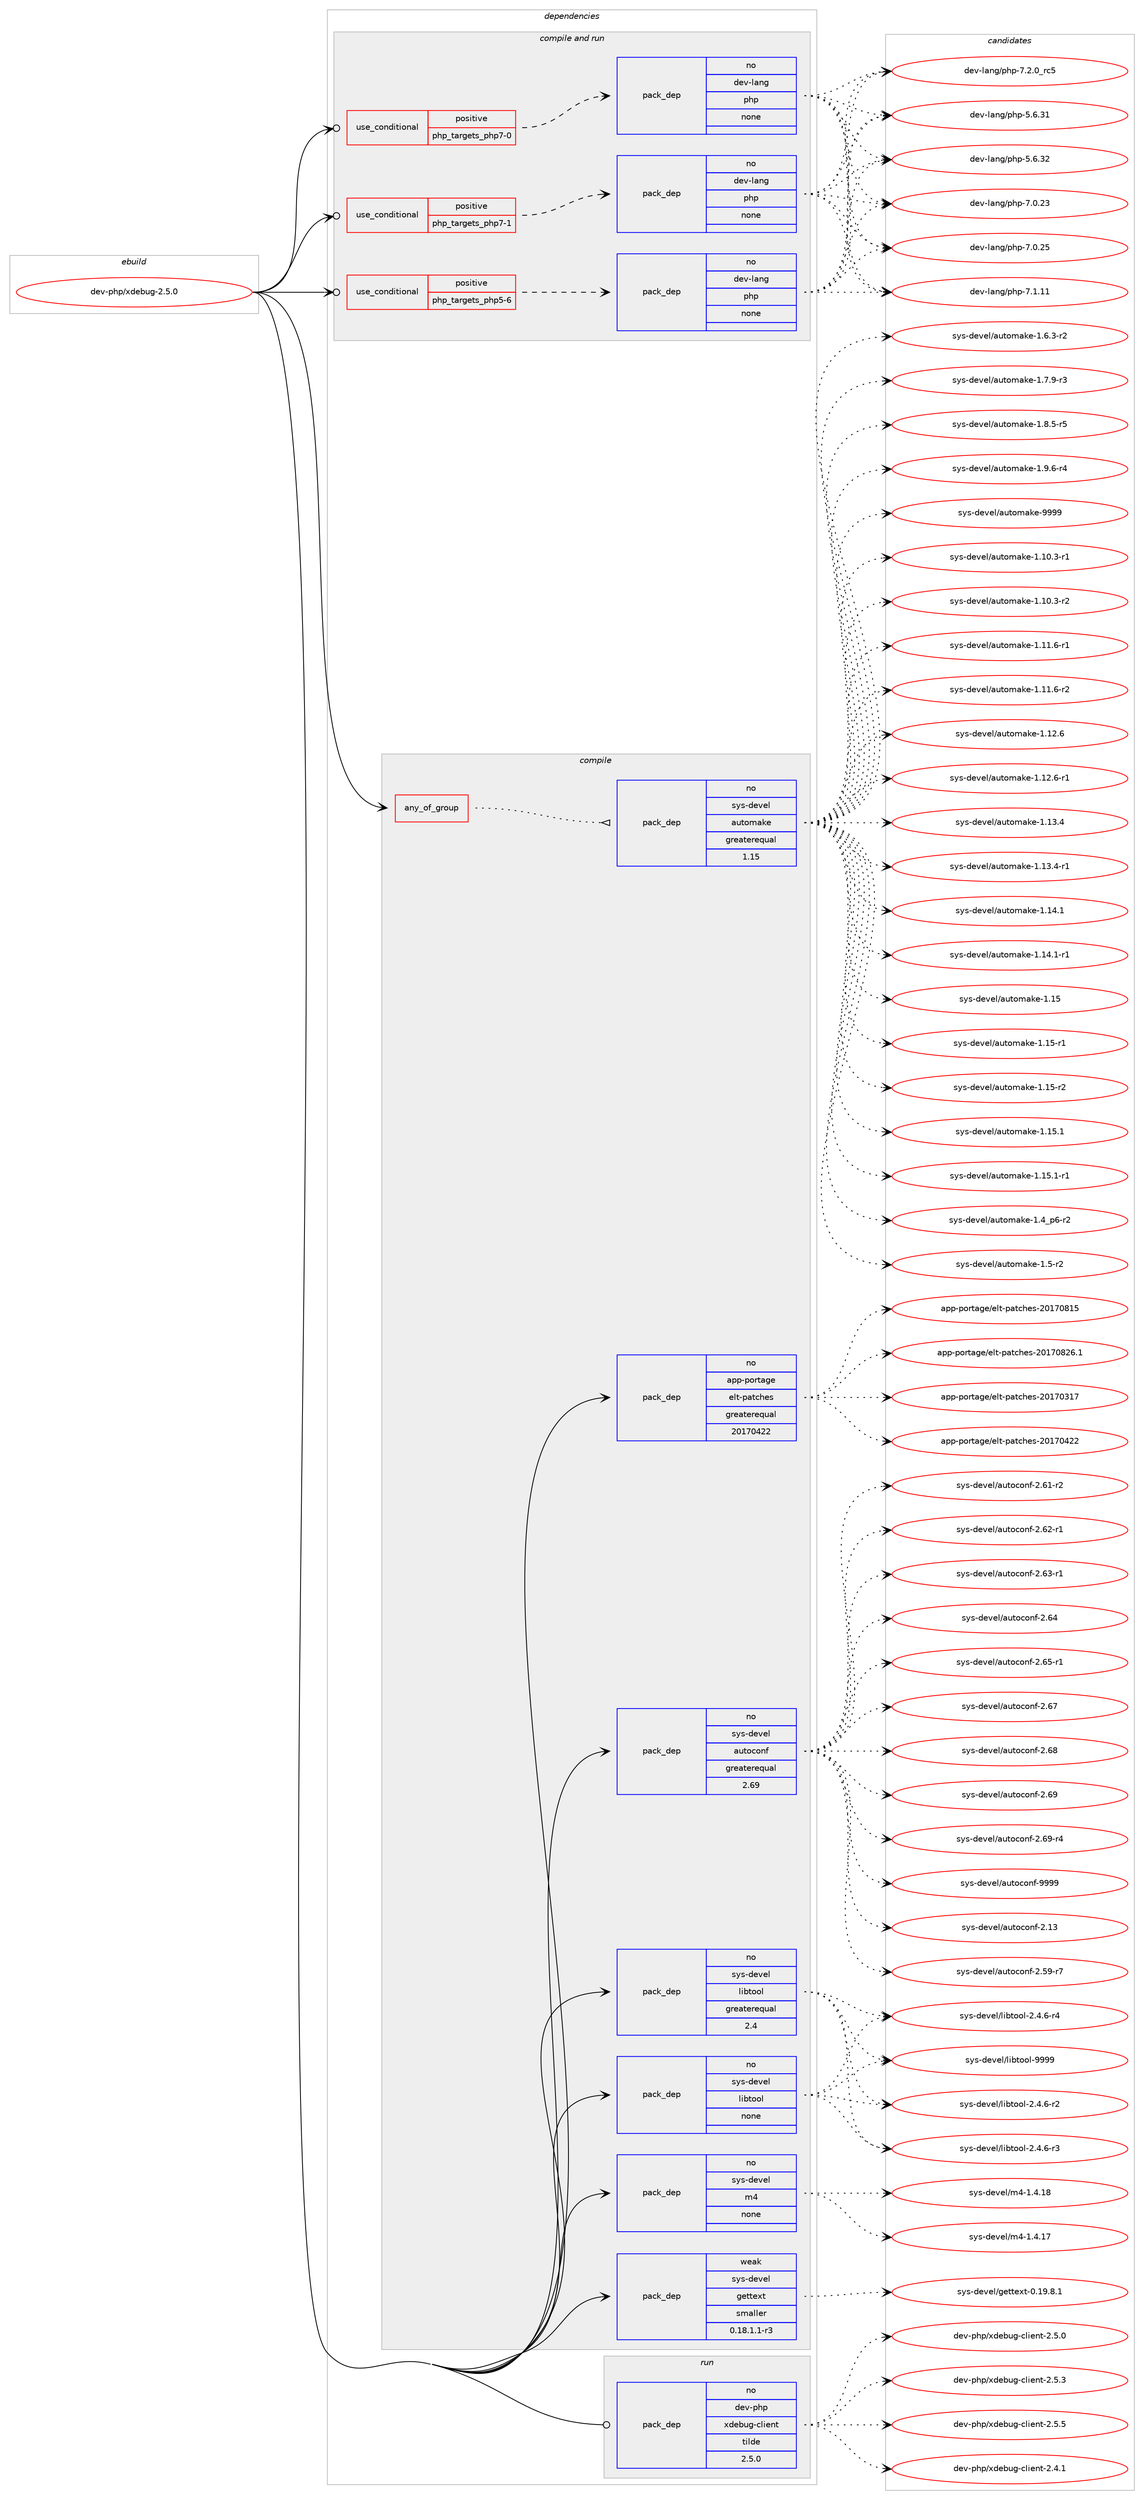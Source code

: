 digraph prolog {

# *************
# Graph options
# *************

newrank=true;
concentrate=true;
compound=true;
graph [rankdir=LR,fontname=Helvetica,fontsize=10,ranksep=1.5];#, ranksep=2.5, nodesep=0.2];
edge  [arrowhead=vee];
node  [fontname=Helvetica,fontsize=10];

# **********
# The ebuild
# **********

subgraph cluster_leftcol {
color=gray;
rank=same;
label=<<i>ebuild</i>>;
id [label="dev-php/xdebug-2.5.0", color=red, width=4, href="../dev-php/xdebug-2.5.0.svg"];
}

# ****************
# The dependencies
# ****************

subgraph cluster_midcol {
color=gray;
label=<<i>dependencies</i>>;
subgraph cluster_compile {
fillcolor="#eeeeee";
style=filled;
label=<<i>compile</i>>;
subgraph any3770 {
dependency144265 [label=<<TABLE BORDER="0" CELLBORDER="1" CELLSPACING="0" CELLPADDING="4"><TR><TD CELLPADDING="10">any_of_group</TD></TR></TABLE>>, shape=none, color=red];subgraph pack111687 {
dependency144266 [label=<<TABLE BORDER="0" CELLBORDER="1" CELLSPACING="0" CELLPADDING="4" WIDTH="220"><TR><TD ROWSPAN="6" CELLPADDING="30">pack_dep</TD></TR><TR><TD WIDTH="110">no</TD></TR><TR><TD>sys-devel</TD></TR><TR><TD>automake</TD></TR><TR><TD>greaterequal</TD></TR><TR><TD>1.15</TD></TR></TABLE>>, shape=none, color=blue];
}
dependency144265:e -> dependency144266:w [weight=20,style="dotted",arrowhead="oinv"];
}
id:e -> dependency144265:w [weight=20,style="solid",arrowhead="vee"];
subgraph pack111688 {
dependency144267 [label=<<TABLE BORDER="0" CELLBORDER="1" CELLSPACING="0" CELLPADDING="4" WIDTH="220"><TR><TD ROWSPAN="6" CELLPADDING="30">pack_dep</TD></TR><TR><TD WIDTH="110">no</TD></TR><TR><TD>app-portage</TD></TR><TR><TD>elt-patches</TD></TR><TR><TD>greaterequal</TD></TR><TR><TD>20170422</TD></TR></TABLE>>, shape=none, color=blue];
}
id:e -> dependency144267:w [weight=20,style="solid",arrowhead="vee"];
subgraph pack111689 {
dependency144268 [label=<<TABLE BORDER="0" CELLBORDER="1" CELLSPACING="0" CELLPADDING="4" WIDTH="220"><TR><TD ROWSPAN="6" CELLPADDING="30">pack_dep</TD></TR><TR><TD WIDTH="110">no</TD></TR><TR><TD>sys-devel</TD></TR><TR><TD>autoconf</TD></TR><TR><TD>greaterequal</TD></TR><TR><TD>2.69</TD></TR></TABLE>>, shape=none, color=blue];
}
id:e -> dependency144268:w [weight=20,style="solid",arrowhead="vee"];
subgraph pack111690 {
dependency144269 [label=<<TABLE BORDER="0" CELLBORDER="1" CELLSPACING="0" CELLPADDING="4" WIDTH="220"><TR><TD ROWSPAN="6" CELLPADDING="30">pack_dep</TD></TR><TR><TD WIDTH="110">no</TD></TR><TR><TD>sys-devel</TD></TR><TR><TD>libtool</TD></TR><TR><TD>greaterequal</TD></TR><TR><TD>2.4</TD></TR></TABLE>>, shape=none, color=blue];
}
id:e -> dependency144269:w [weight=20,style="solid",arrowhead="vee"];
subgraph pack111691 {
dependency144270 [label=<<TABLE BORDER="0" CELLBORDER="1" CELLSPACING="0" CELLPADDING="4" WIDTH="220"><TR><TD ROWSPAN="6" CELLPADDING="30">pack_dep</TD></TR><TR><TD WIDTH="110">no</TD></TR><TR><TD>sys-devel</TD></TR><TR><TD>libtool</TD></TR><TR><TD>none</TD></TR><TR><TD></TD></TR></TABLE>>, shape=none, color=blue];
}
id:e -> dependency144270:w [weight=20,style="solid",arrowhead="vee"];
subgraph pack111692 {
dependency144271 [label=<<TABLE BORDER="0" CELLBORDER="1" CELLSPACING="0" CELLPADDING="4" WIDTH="220"><TR><TD ROWSPAN="6" CELLPADDING="30">pack_dep</TD></TR><TR><TD WIDTH="110">no</TD></TR><TR><TD>sys-devel</TD></TR><TR><TD>m4</TD></TR><TR><TD>none</TD></TR><TR><TD></TD></TR></TABLE>>, shape=none, color=blue];
}
id:e -> dependency144271:w [weight=20,style="solid",arrowhead="vee"];
subgraph pack111693 {
dependency144272 [label=<<TABLE BORDER="0" CELLBORDER="1" CELLSPACING="0" CELLPADDING="4" WIDTH="220"><TR><TD ROWSPAN="6" CELLPADDING="30">pack_dep</TD></TR><TR><TD WIDTH="110">weak</TD></TR><TR><TD>sys-devel</TD></TR><TR><TD>gettext</TD></TR><TR><TD>smaller</TD></TR><TR><TD>0.18.1.1-r3</TD></TR></TABLE>>, shape=none, color=blue];
}
id:e -> dependency144272:w [weight=20,style="solid",arrowhead="vee"];
}
subgraph cluster_compileandrun {
fillcolor="#eeeeee";
style=filled;
label=<<i>compile and run</i>>;
subgraph cond28770 {
dependency144273 [label=<<TABLE BORDER="0" CELLBORDER="1" CELLSPACING="0" CELLPADDING="4"><TR><TD ROWSPAN="3" CELLPADDING="10">use_conditional</TD></TR><TR><TD>positive</TD></TR><TR><TD>php_targets_php5-6</TD></TR></TABLE>>, shape=none, color=red];
subgraph pack111694 {
dependency144274 [label=<<TABLE BORDER="0" CELLBORDER="1" CELLSPACING="0" CELLPADDING="4" WIDTH="220"><TR><TD ROWSPAN="6" CELLPADDING="30">pack_dep</TD></TR><TR><TD WIDTH="110">no</TD></TR><TR><TD>dev-lang</TD></TR><TR><TD>php</TD></TR><TR><TD>none</TD></TR><TR><TD></TD></TR></TABLE>>, shape=none, color=blue];
}
dependency144273:e -> dependency144274:w [weight=20,style="dashed",arrowhead="vee"];
}
id:e -> dependency144273:w [weight=20,style="solid",arrowhead="odotvee"];
subgraph cond28771 {
dependency144275 [label=<<TABLE BORDER="0" CELLBORDER="1" CELLSPACING="0" CELLPADDING="4"><TR><TD ROWSPAN="3" CELLPADDING="10">use_conditional</TD></TR><TR><TD>positive</TD></TR><TR><TD>php_targets_php7-0</TD></TR></TABLE>>, shape=none, color=red];
subgraph pack111695 {
dependency144276 [label=<<TABLE BORDER="0" CELLBORDER="1" CELLSPACING="0" CELLPADDING="4" WIDTH="220"><TR><TD ROWSPAN="6" CELLPADDING="30">pack_dep</TD></TR><TR><TD WIDTH="110">no</TD></TR><TR><TD>dev-lang</TD></TR><TR><TD>php</TD></TR><TR><TD>none</TD></TR><TR><TD></TD></TR></TABLE>>, shape=none, color=blue];
}
dependency144275:e -> dependency144276:w [weight=20,style="dashed",arrowhead="vee"];
}
id:e -> dependency144275:w [weight=20,style="solid",arrowhead="odotvee"];
subgraph cond28772 {
dependency144277 [label=<<TABLE BORDER="0" CELLBORDER="1" CELLSPACING="0" CELLPADDING="4"><TR><TD ROWSPAN="3" CELLPADDING="10">use_conditional</TD></TR><TR><TD>positive</TD></TR><TR><TD>php_targets_php7-1</TD></TR></TABLE>>, shape=none, color=red];
subgraph pack111696 {
dependency144278 [label=<<TABLE BORDER="0" CELLBORDER="1" CELLSPACING="0" CELLPADDING="4" WIDTH="220"><TR><TD ROWSPAN="6" CELLPADDING="30">pack_dep</TD></TR><TR><TD WIDTH="110">no</TD></TR><TR><TD>dev-lang</TD></TR><TR><TD>php</TD></TR><TR><TD>none</TD></TR><TR><TD></TD></TR></TABLE>>, shape=none, color=blue];
}
dependency144277:e -> dependency144278:w [weight=20,style="dashed",arrowhead="vee"];
}
id:e -> dependency144277:w [weight=20,style="solid",arrowhead="odotvee"];
}
subgraph cluster_run {
fillcolor="#eeeeee";
style=filled;
label=<<i>run</i>>;
subgraph pack111697 {
dependency144279 [label=<<TABLE BORDER="0" CELLBORDER="1" CELLSPACING="0" CELLPADDING="4" WIDTH="220"><TR><TD ROWSPAN="6" CELLPADDING="30">pack_dep</TD></TR><TR><TD WIDTH="110">no</TD></TR><TR><TD>dev-php</TD></TR><TR><TD>xdebug-client</TD></TR><TR><TD>tilde</TD></TR><TR><TD>2.5.0</TD></TR></TABLE>>, shape=none, color=blue];
}
id:e -> dependency144279:w [weight=20,style="solid",arrowhead="odot"];
}
}

# **************
# The candidates
# **************

subgraph cluster_choices {
rank=same;
color=gray;
label=<<i>candidates</i>>;

subgraph choice111687 {
color=black;
nodesep=1;
choice11512111545100101118101108479711711611110997107101454946494846514511449 [label="sys-devel/automake-1.10.3-r1", color=red, width=4,href="../sys-devel/automake-1.10.3-r1.svg"];
choice11512111545100101118101108479711711611110997107101454946494846514511450 [label="sys-devel/automake-1.10.3-r2", color=red, width=4,href="../sys-devel/automake-1.10.3-r2.svg"];
choice11512111545100101118101108479711711611110997107101454946494946544511449 [label="sys-devel/automake-1.11.6-r1", color=red, width=4,href="../sys-devel/automake-1.11.6-r1.svg"];
choice11512111545100101118101108479711711611110997107101454946494946544511450 [label="sys-devel/automake-1.11.6-r2", color=red, width=4,href="../sys-devel/automake-1.11.6-r2.svg"];
choice1151211154510010111810110847971171161111099710710145494649504654 [label="sys-devel/automake-1.12.6", color=red, width=4,href="../sys-devel/automake-1.12.6.svg"];
choice11512111545100101118101108479711711611110997107101454946495046544511449 [label="sys-devel/automake-1.12.6-r1", color=red, width=4,href="../sys-devel/automake-1.12.6-r1.svg"];
choice1151211154510010111810110847971171161111099710710145494649514652 [label="sys-devel/automake-1.13.4", color=red, width=4,href="../sys-devel/automake-1.13.4.svg"];
choice11512111545100101118101108479711711611110997107101454946495146524511449 [label="sys-devel/automake-1.13.4-r1", color=red, width=4,href="../sys-devel/automake-1.13.4-r1.svg"];
choice1151211154510010111810110847971171161111099710710145494649524649 [label="sys-devel/automake-1.14.1", color=red, width=4,href="../sys-devel/automake-1.14.1.svg"];
choice11512111545100101118101108479711711611110997107101454946495246494511449 [label="sys-devel/automake-1.14.1-r1", color=red, width=4,href="../sys-devel/automake-1.14.1-r1.svg"];
choice115121115451001011181011084797117116111109971071014549464953 [label="sys-devel/automake-1.15", color=red, width=4,href="../sys-devel/automake-1.15.svg"];
choice1151211154510010111810110847971171161111099710710145494649534511449 [label="sys-devel/automake-1.15-r1", color=red, width=4,href="../sys-devel/automake-1.15-r1.svg"];
choice1151211154510010111810110847971171161111099710710145494649534511450 [label="sys-devel/automake-1.15-r2", color=red, width=4,href="../sys-devel/automake-1.15-r2.svg"];
choice1151211154510010111810110847971171161111099710710145494649534649 [label="sys-devel/automake-1.15.1", color=red, width=4,href="../sys-devel/automake-1.15.1.svg"];
choice11512111545100101118101108479711711611110997107101454946495346494511449 [label="sys-devel/automake-1.15.1-r1", color=red, width=4,href="../sys-devel/automake-1.15.1-r1.svg"];
choice115121115451001011181011084797117116111109971071014549465295112544511450 [label="sys-devel/automake-1.4_p6-r2", color=red, width=4,href="../sys-devel/automake-1.4_p6-r2.svg"];
choice11512111545100101118101108479711711611110997107101454946534511450 [label="sys-devel/automake-1.5-r2", color=red, width=4,href="../sys-devel/automake-1.5-r2.svg"];
choice115121115451001011181011084797117116111109971071014549465446514511450 [label="sys-devel/automake-1.6.3-r2", color=red, width=4,href="../sys-devel/automake-1.6.3-r2.svg"];
choice115121115451001011181011084797117116111109971071014549465546574511451 [label="sys-devel/automake-1.7.9-r3", color=red, width=4,href="../sys-devel/automake-1.7.9-r3.svg"];
choice115121115451001011181011084797117116111109971071014549465646534511453 [label="sys-devel/automake-1.8.5-r5", color=red, width=4,href="../sys-devel/automake-1.8.5-r5.svg"];
choice115121115451001011181011084797117116111109971071014549465746544511452 [label="sys-devel/automake-1.9.6-r4", color=red, width=4,href="../sys-devel/automake-1.9.6-r4.svg"];
choice115121115451001011181011084797117116111109971071014557575757 [label="sys-devel/automake-9999", color=red, width=4,href="../sys-devel/automake-9999.svg"];
dependency144266:e -> choice11512111545100101118101108479711711611110997107101454946494846514511449:w [style=dotted,weight="100"];
dependency144266:e -> choice11512111545100101118101108479711711611110997107101454946494846514511450:w [style=dotted,weight="100"];
dependency144266:e -> choice11512111545100101118101108479711711611110997107101454946494946544511449:w [style=dotted,weight="100"];
dependency144266:e -> choice11512111545100101118101108479711711611110997107101454946494946544511450:w [style=dotted,weight="100"];
dependency144266:e -> choice1151211154510010111810110847971171161111099710710145494649504654:w [style=dotted,weight="100"];
dependency144266:e -> choice11512111545100101118101108479711711611110997107101454946495046544511449:w [style=dotted,weight="100"];
dependency144266:e -> choice1151211154510010111810110847971171161111099710710145494649514652:w [style=dotted,weight="100"];
dependency144266:e -> choice11512111545100101118101108479711711611110997107101454946495146524511449:w [style=dotted,weight="100"];
dependency144266:e -> choice1151211154510010111810110847971171161111099710710145494649524649:w [style=dotted,weight="100"];
dependency144266:e -> choice11512111545100101118101108479711711611110997107101454946495246494511449:w [style=dotted,weight="100"];
dependency144266:e -> choice115121115451001011181011084797117116111109971071014549464953:w [style=dotted,weight="100"];
dependency144266:e -> choice1151211154510010111810110847971171161111099710710145494649534511449:w [style=dotted,weight="100"];
dependency144266:e -> choice1151211154510010111810110847971171161111099710710145494649534511450:w [style=dotted,weight="100"];
dependency144266:e -> choice1151211154510010111810110847971171161111099710710145494649534649:w [style=dotted,weight="100"];
dependency144266:e -> choice11512111545100101118101108479711711611110997107101454946495346494511449:w [style=dotted,weight="100"];
dependency144266:e -> choice115121115451001011181011084797117116111109971071014549465295112544511450:w [style=dotted,weight="100"];
dependency144266:e -> choice11512111545100101118101108479711711611110997107101454946534511450:w [style=dotted,weight="100"];
dependency144266:e -> choice115121115451001011181011084797117116111109971071014549465446514511450:w [style=dotted,weight="100"];
dependency144266:e -> choice115121115451001011181011084797117116111109971071014549465546574511451:w [style=dotted,weight="100"];
dependency144266:e -> choice115121115451001011181011084797117116111109971071014549465646534511453:w [style=dotted,weight="100"];
dependency144266:e -> choice115121115451001011181011084797117116111109971071014549465746544511452:w [style=dotted,weight="100"];
dependency144266:e -> choice115121115451001011181011084797117116111109971071014557575757:w [style=dotted,weight="100"];
}
subgraph choice111688 {
color=black;
nodesep=1;
choice97112112451121111141169710310147101108116451129711699104101115455048495548514955 [label="app-portage/elt-patches-20170317", color=red, width=4,href="../app-portage/elt-patches-20170317.svg"];
choice97112112451121111141169710310147101108116451129711699104101115455048495548525050 [label="app-portage/elt-patches-20170422", color=red, width=4,href="../app-portage/elt-patches-20170422.svg"];
choice97112112451121111141169710310147101108116451129711699104101115455048495548564953 [label="app-portage/elt-patches-20170815", color=red, width=4,href="../app-portage/elt-patches-20170815.svg"];
choice971121124511211111411697103101471011081164511297116991041011154550484955485650544649 [label="app-portage/elt-patches-20170826.1", color=red, width=4,href="../app-portage/elt-patches-20170826.1.svg"];
dependency144267:e -> choice97112112451121111141169710310147101108116451129711699104101115455048495548514955:w [style=dotted,weight="100"];
dependency144267:e -> choice97112112451121111141169710310147101108116451129711699104101115455048495548525050:w [style=dotted,weight="100"];
dependency144267:e -> choice97112112451121111141169710310147101108116451129711699104101115455048495548564953:w [style=dotted,weight="100"];
dependency144267:e -> choice971121124511211111411697103101471011081164511297116991041011154550484955485650544649:w [style=dotted,weight="100"];
}
subgraph choice111689 {
color=black;
nodesep=1;
choice115121115451001011181011084797117116111991111101024550464951 [label="sys-devel/autoconf-2.13", color=red, width=4,href="../sys-devel/autoconf-2.13.svg"];
choice1151211154510010111810110847971171161119911111010245504653574511455 [label="sys-devel/autoconf-2.59-r7", color=red, width=4,href="../sys-devel/autoconf-2.59-r7.svg"];
choice1151211154510010111810110847971171161119911111010245504654494511450 [label="sys-devel/autoconf-2.61-r2", color=red, width=4,href="../sys-devel/autoconf-2.61-r2.svg"];
choice1151211154510010111810110847971171161119911111010245504654504511449 [label="sys-devel/autoconf-2.62-r1", color=red, width=4,href="../sys-devel/autoconf-2.62-r1.svg"];
choice1151211154510010111810110847971171161119911111010245504654514511449 [label="sys-devel/autoconf-2.63-r1", color=red, width=4,href="../sys-devel/autoconf-2.63-r1.svg"];
choice115121115451001011181011084797117116111991111101024550465452 [label="sys-devel/autoconf-2.64", color=red, width=4,href="../sys-devel/autoconf-2.64.svg"];
choice1151211154510010111810110847971171161119911111010245504654534511449 [label="sys-devel/autoconf-2.65-r1", color=red, width=4,href="../sys-devel/autoconf-2.65-r1.svg"];
choice115121115451001011181011084797117116111991111101024550465455 [label="sys-devel/autoconf-2.67", color=red, width=4,href="../sys-devel/autoconf-2.67.svg"];
choice115121115451001011181011084797117116111991111101024550465456 [label="sys-devel/autoconf-2.68", color=red, width=4,href="../sys-devel/autoconf-2.68.svg"];
choice115121115451001011181011084797117116111991111101024550465457 [label="sys-devel/autoconf-2.69", color=red, width=4,href="../sys-devel/autoconf-2.69.svg"];
choice1151211154510010111810110847971171161119911111010245504654574511452 [label="sys-devel/autoconf-2.69-r4", color=red, width=4,href="../sys-devel/autoconf-2.69-r4.svg"];
choice115121115451001011181011084797117116111991111101024557575757 [label="sys-devel/autoconf-9999", color=red, width=4,href="../sys-devel/autoconf-9999.svg"];
dependency144268:e -> choice115121115451001011181011084797117116111991111101024550464951:w [style=dotted,weight="100"];
dependency144268:e -> choice1151211154510010111810110847971171161119911111010245504653574511455:w [style=dotted,weight="100"];
dependency144268:e -> choice1151211154510010111810110847971171161119911111010245504654494511450:w [style=dotted,weight="100"];
dependency144268:e -> choice1151211154510010111810110847971171161119911111010245504654504511449:w [style=dotted,weight="100"];
dependency144268:e -> choice1151211154510010111810110847971171161119911111010245504654514511449:w [style=dotted,weight="100"];
dependency144268:e -> choice115121115451001011181011084797117116111991111101024550465452:w [style=dotted,weight="100"];
dependency144268:e -> choice1151211154510010111810110847971171161119911111010245504654534511449:w [style=dotted,weight="100"];
dependency144268:e -> choice115121115451001011181011084797117116111991111101024550465455:w [style=dotted,weight="100"];
dependency144268:e -> choice115121115451001011181011084797117116111991111101024550465456:w [style=dotted,weight="100"];
dependency144268:e -> choice115121115451001011181011084797117116111991111101024550465457:w [style=dotted,weight="100"];
dependency144268:e -> choice1151211154510010111810110847971171161119911111010245504654574511452:w [style=dotted,weight="100"];
dependency144268:e -> choice115121115451001011181011084797117116111991111101024557575757:w [style=dotted,weight="100"];
}
subgraph choice111690 {
color=black;
nodesep=1;
choice1151211154510010111810110847108105981161111111084550465246544511450 [label="sys-devel/libtool-2.4.6-r2", color=red, width=4,href="../sys-devel/libtool-2.4.6-r2.svg"];
choice1151211154510010111810110847108105981161111111084550465246544511451 [label="sys-devel/libtool-2.4.6-r3", color=red, width=4,href="../sys-devel/libtool-2.4.6-r3.svg"];
choice1151211154510010111810110847108105981161111111084550465246544511452 [label="sys-devel/libtool-2.4.6-r4", color=red, width=4,href="../sys-devel/libtool-2.4.6-r4.svg"];
choice1151211154510010111810110847108105981161111111084557575757 [label="sys-devel/libtool-9999", color=red, width=4,href="../sys-devel/libtool-9999.svg"];
dependency144269:e -> choice1151211154510010111810110847108105981161111111084550465246544511450:w [style=dotted,weight="100"];
dependency144269:e -> choice1151211154510010111810110847108105981161111111084550465246544511451:w [style=dotted,weight="100"];
dependency144269:e -> choice1151211154510010111810110847108105981161111111084550465246544511452:w [style=dotted,weight="100"];
dependency144269:e -> choice1151211154510010111810110847108105981161111111084557575757:w [style=dotted,weight="100"];
}
subgraph choice111691 {
color=black;
nodesep=1;
choice1151211154510010111810110847108105981161111111084550465246544511450 [label="sys-devel/libtool-2.4.6-r2", color=red, width=4,href="../sys-devel/libtool-2.4.6-r2.svg"];
choice1151211154510010111810110847108105981161111111084550465246544511451 [label="sys-devel/libtool-2.4.6-r3", color=red, width=4,href="../sys-devel/libtool-2.4.6-r3.svg"];
choice1151211154510010111810110847108105981161111111084550465246544511452 [label="sys-devel/libtool-2.4.6-r4", color=red, width=4,href="../sys-devel/libtool-2.4.6-r4.svg"];
choice1151211154510010111810110847108105981161111111084557575757 [label="sys-devel/libtool-9999", color=red, width=4,href="../sys-devel/libtool-9999.svg"];
dependency144270:e -> choice1151211154510010111810110847108105981161111111084550465246544511450:w [style=dotted,weight="100"];
dependency144270:e -> choice1151211154510010111810110847108105981161111111084550465246544511451:w [style=dotted,weight="100"];
dependency144270:e -> choice1151211154510010111810110847108105981161111111084550465246544511452:w [style=dotted,weight="100"];
dependency144270:e -> choice1151211154510010111810110847108105981161111111084557575757:w [style=dotted,weight="100"];
}
subgraph choice111692 {
color=black;
nodesep=1;
choice11512111545100101118101108471095245494652464955 [label="sys-devel/m4-1.4.17", color=red, width=4,href="../sys-devel/m4-1.4.17.svg"];
choice11512111545100101118101108471095245494652464956 [label="sys-devel/m4-1.4.18", color=red, width=4,href="../sys-devel/m4-1.4.18.svg"];
dependency144271:e -> choice11512111545100101118101108471095245494652464955:w [style=dotted,weight="100"];
dependency144271:e -> choice11512111545100101118101108471095245494652464956:w [style=dotted,weight="100"];
}
subgraph choice111693 {
color=black;
nodesep=1;
choice1151211154510010111810110847103101116116101120116454846495746564649 [label="sys-devel/gettext-0.19.8.1", color=red, width=4,href="../sys-devel/gettext-0.19.8.1.svg"];
dependency144272:e -> choice1151211154510010111810110847103101116116101120116454846495746564649:w [style=dotted,weight="100"];
}
subgraph choice111694 {
color=black;
nodesep=1;
choice10010111845108971101034711210411245534654465149 [label="dev-lang/php-5.6.31", color=red, width=4,href="../dev-lang/php-5.6.31.svg"];
choice10010111845108971101034711210411245534654465150 [label="dev-lang/php-5.6.32", color=red, width=4,href="../dev-lang/php-5.6.32.svg"];
choice10010111845108971101034711210411245554648465051 [label="dev-lang/php-7.0.23", color=red, width=4,href="../dev-lang/php-7.0.23.svg"];
choice10010111845108971101034711210411245554648465053 [label="dev-lang/php-7.0.25", color=red, width=4,href="../dev-lang/php-7.0.25.svg"];
choice10010111845108971101034711210411245554649464949 [label="dev-lang/php-7.1.11", color=red, width=4,href="../dev-lang/php-7.1.11.svg"];
choice100101118451089711010347112104112455546504648951149953 [label="dev-lang/php-7.2.0_rc5", color=red, width=4,href="../dev-lang/php-7.2.0_rc5.svg"];
dependency144274:e -> choice10010111845108971101034711210411245534654465149:w [style=dotted,weight="100"];
dependency144274:e -> choice10010111845108971101034711210411245534654465150:w [style=dotted,weight="100"];
dependency144274:e -> choice10010111845108971101034711210411245554648465051:w [style=dotted,weight="100"];
dependency144274:e -> choice10010111845108971101034711210411245554648465053:w [style=dotted,weight="100"];
dependency144274:e -> choice10010111845108971101034711210411245554649464949:w [style=dotted,weight="100"];
dependency144274:e -> choice100101118451089711010347112104112455546504648951149953:w [style=dotted,weight="100"];
}
subgraph choice111695 {
color=black;
nodesep=1;
choice10010111845108971101034711210411245534654465149 [label="dev-lang/php-5.6.31", color=red, width=4,href="../dev-lang/php-5.6.31.svg"];
choice10010111845108971101034711210411245534654465150 [label="dev-lang/php-5.6.32", color=red, width=4,href="../dev-lang/php-5.6.32.svg"];
choice10010111845108971101034711210411245554648465051 [label="dev-lang/php-7.0.23", color=red, width=4,href="../dev-lang/php-7.0.23.svg"];
choice10010111845108971101034711210411245554648465053 [label="dev-lang/php-7.0.25", color=red, width=4,href="../dev-lang/php-7.0.25.svg"];
choice10010111845108971101034711210411245554649464949 [label="dev-lang/php-7.1.11", color=red, width=4,href="../dev-lang/php-7.1.11.svg"];
choice100101118451089711010347112104112455546504648951149953 [label="dev-lang/php-7.2.0_rc5", color=red, width=4,href="../dev-lang/php-7.2.0_rc5.svg"];
dependency144276:e -> choice10010111845108971101034711210411245534654465149:w [style=dotted,weight="100"];
dependency144276:e -> choice10010111845108971101034711210411245534654465150:w [style=dotted,weight="100"];
dependency144276:e -> choice10010111845108971101034711210411245554648465051:w [style=dotted,weight="100"];
dependency144276:e -> choice10010111845108971101034711210411245554648465053:w [style=dotted,weight="100"];
dependency144276:e -> choice10010111845108971101034711210411245554649464949:w [style=dotted,weight="100"];
dependency144276:e -> choice100101118451089711010347112104112455546504648951149953:w [style=dotted,weight="100"];
}
subgraph choice111696 {
color=black;
nodesep=1;
choice10010111845108971101034711210411245534654465149 [label="dev-lang/php-5.6.31", color=red, width=4,href="../dev-lang/php-5.6.31.svg"];
choice10010111845108971101034711210411245534654465150 [label="dev-lang/php-5.6.32", color=red, width=4,href="../dev-lang/php-5.6.32.svg"];
choice10010111845108971101034711210411245554648465051 [label="dev-lang/php-7.0.23", color=red, width=4,href="../dev-lang/php-7.0.23.svg"];
choice10010111845108971101034711210411245554648465053 [label="dev-lang/php-7.0.25", color=red, width=4,href="../dev-lang/php-7.0.25.svg"];
choice10010111845108971101034711210411245554649464949 [label="dev-lang/php-7.1.11", color=red, width=4,href="../dev-lang/php-7.1.11.svg"];
choice100101118451089711010347112104112455546504648951149953 [label="dev-lang/php-7.2.0_rc5", color=red, width=4,href="../dev-lang/php-7.2.0_rc5.svg"];
dependency144278:e -> choice10010111845108971101034711210411245534654465149:w [style=dotted,weight="100"];
dependency144278:e -> choice10010111845108971101034711210411245534654465150:w [style=dotted,weight="100"];
dependency144278:e -> choice10010111845108971101034711210411245554648465051:w [style=dotted,weight="100"];
dependency144278:e -> choice10010111845108971101034711210411245554648465053:w [style=dotted,weight="100"];
dependency144278:e -> choice10010111845108971101034711210411245554649464949:w [style=dotted,weight="100"];
dependency144278:e -> choice100101118451089711010347112104112455546504648951149953:w [style=dotted,weight="100"];
}
subgraph choice111697 {
color=black;
nodesep=1;
choice1001011184511210411247120100101981171034599108105101110116455046524649 [label="dev-php/xdebug-client-2.4.1", color=red, width=4,href="../dev-php/xdebug-client-2.4.1.svg"];
choice1001011184511210411247120100101981171034599108105101110116455046534648 [label="dev-php/xdebug-client-2.5.0", color=red, width=4,href="../dev-php/xdebug-client-2.5.0.svg"];
choice1001011184511210411247120100101981171034599108105101110116455046534651 [label="dev-php/xdebug-client-2.5.3", color=red, width=4,href="../dev-php/xdebug-client-2.5.3.svg"];
choice1001011184511210411247120100101981171034599108105101110116455046534653 [label="dev-php/xdebug-client-2.5.5", color=red, width=4,href="../dev-php/xdebug-client-2.5.5.svg"];
dependency144279:e -> choice1001011184511210411247120100101981171034599108105101110116455046524649:w [style=dotted,weight="100"];
dependency144279:e -> choice1001011184511210411247120100101981171034599108105101110116455046534648:w [style=dotted,weight="100"];
dependency144279:e -> choice1001011184511210411247120100101981171034599108105101110116455046534651:w [style=dotted,weight="100"];
dependency144279:e -> choice1001011184511210411247120100101981171034599108105101110116455046534653:w [style=dotted,weight="100"];
}
}

}
